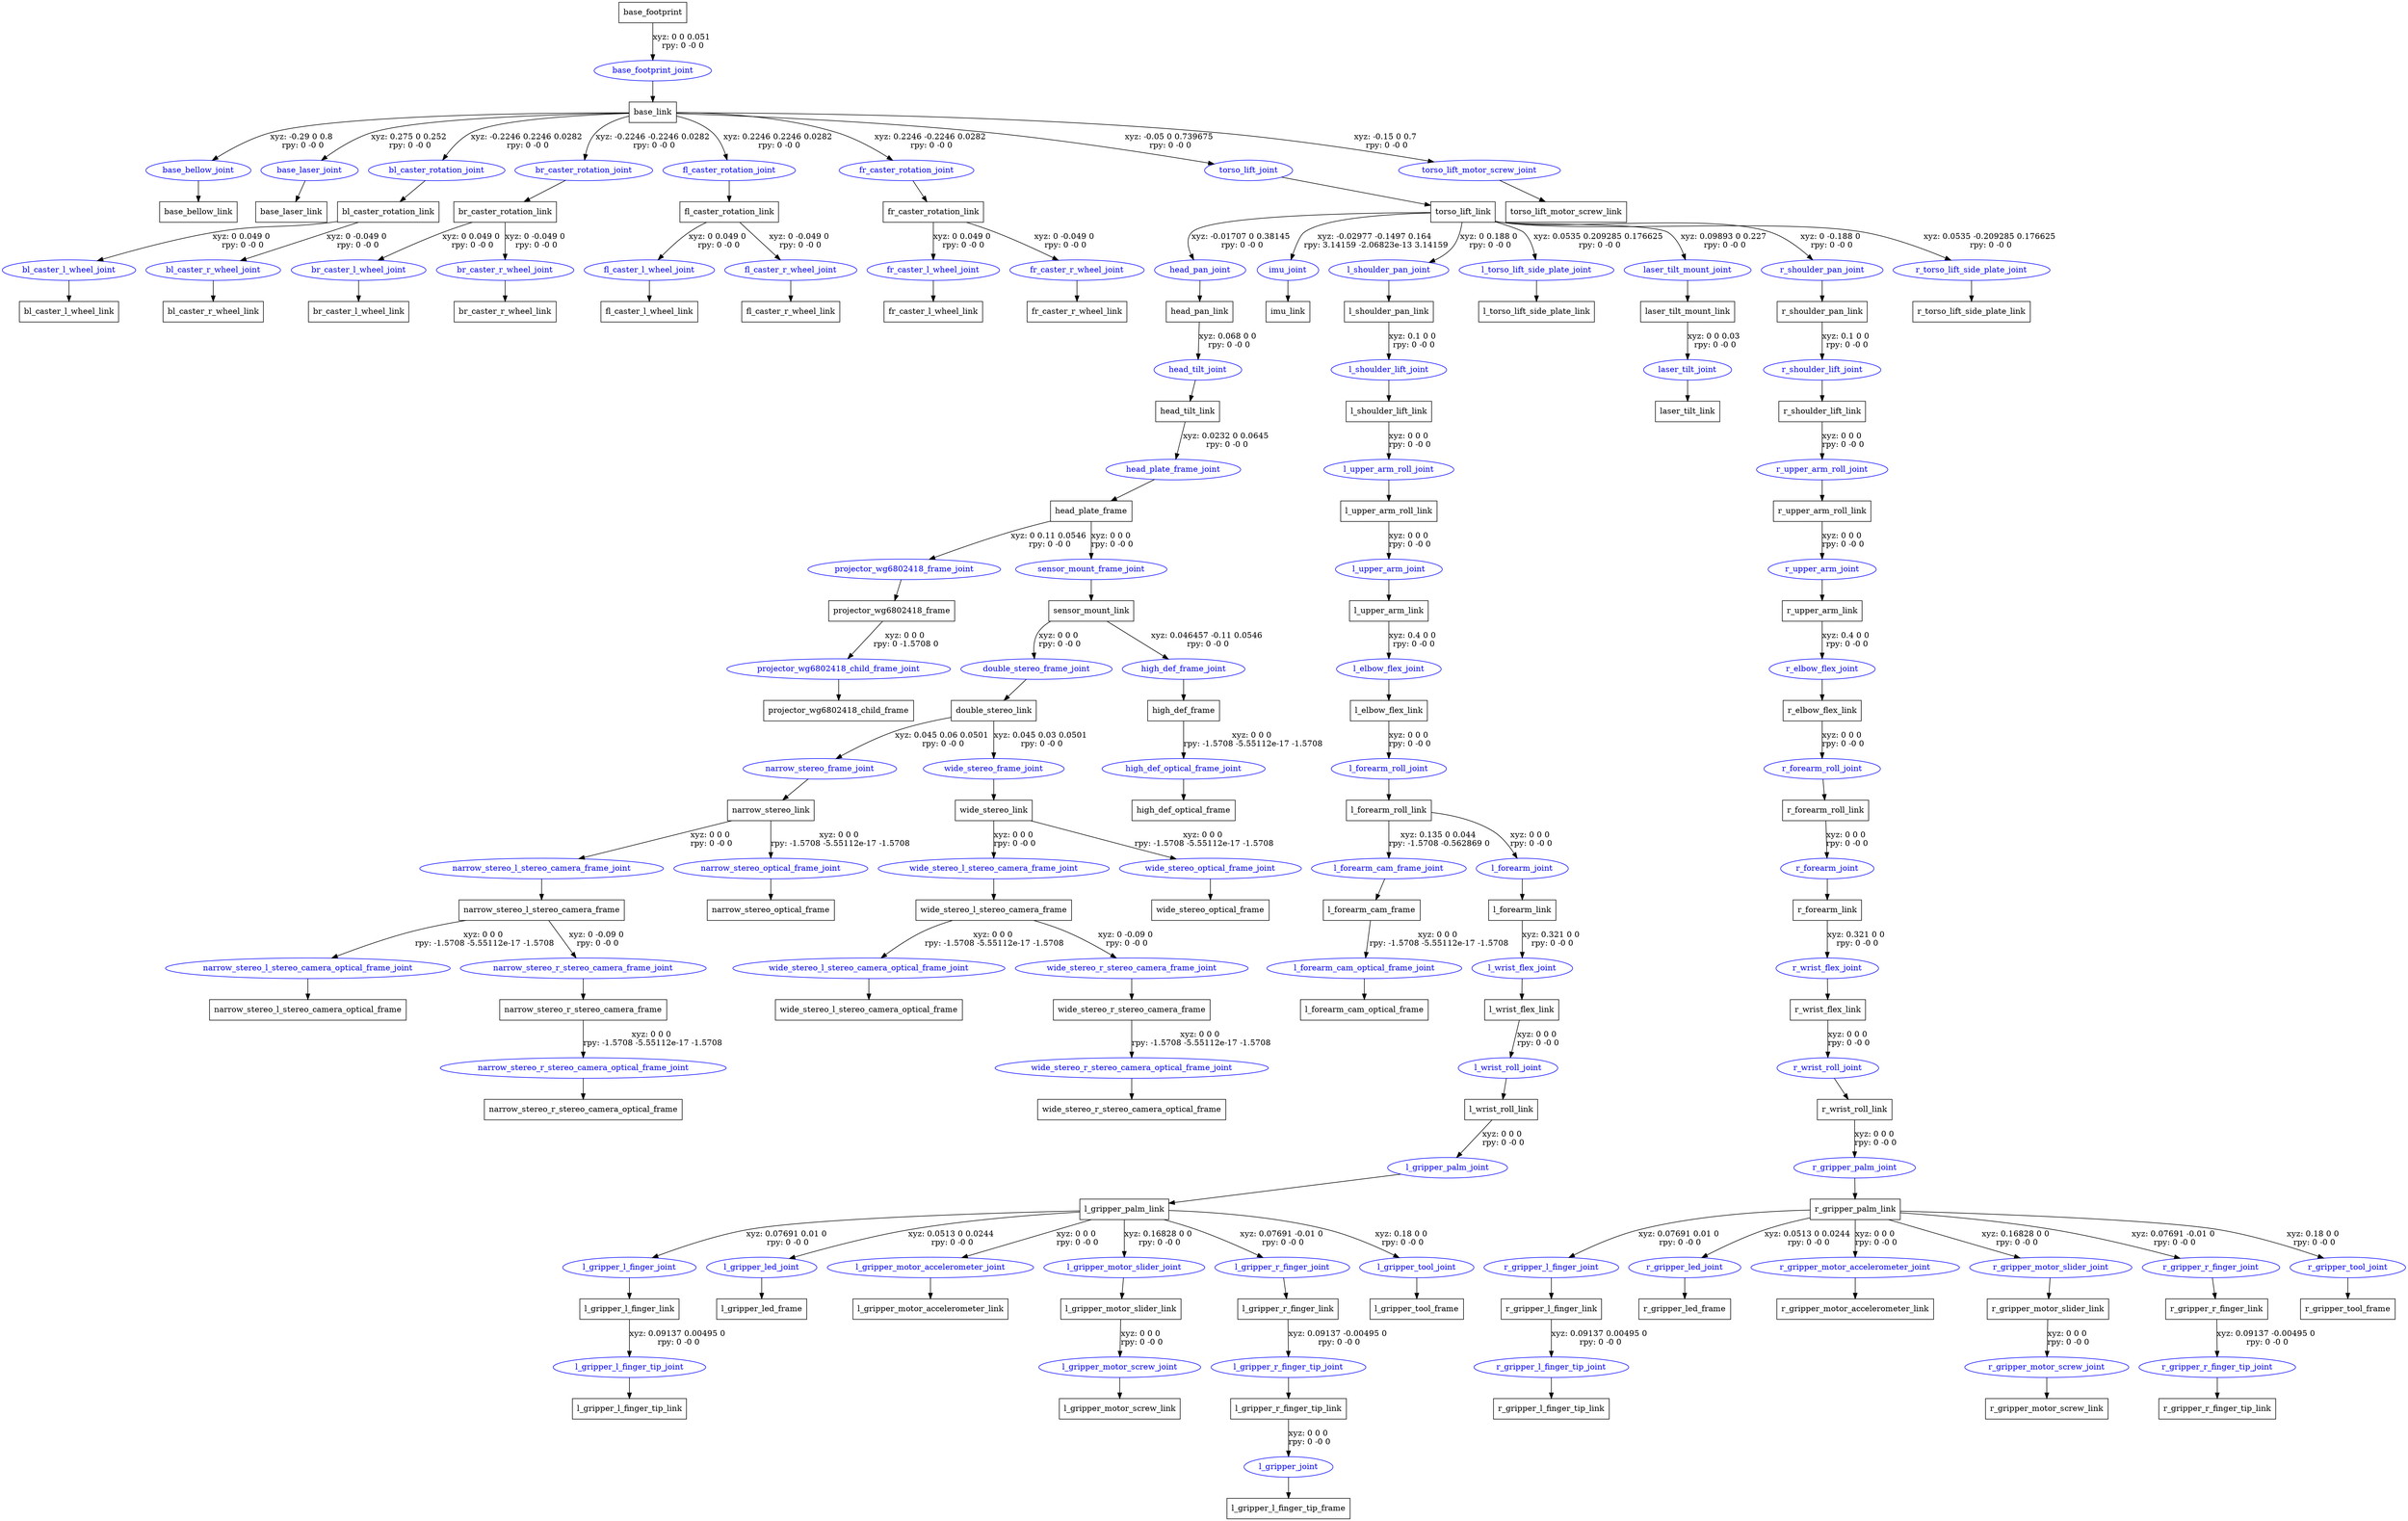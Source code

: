digraph G {
node [shape=box];
"base_footprint" [label="base_footprint"];
"base_link" [label="base_link"];
"base_bellow_link" [label="base_bellow_link"];
"base_laser_link" [label="base_laser_link"];
"bl_caster_rotation_link" [label="bl_caster_rotation_link"];
"bl_caster_l_wheel_link" [label="bl_caster_l_wheel_link"];
"bl_caster_r_wheel_link" [label="bl_caster_r_wheel_link"];
"br_caster_rotation_link" [label="br_caster_rotation_link"];
"br_caster_l_wheel_link" [label="br_caster_l_wheel_link"];
"br_caster_r_wheel_link" [label="br_caster_r_wheel_link"];
"fl_caster_rotation_link" [label="fl_caster_rotation_link"];
"fl_caster_l_wheel_link" [label="fl_caster_l_wheel_link"];
"fl_caster_r_wheel_link" [label="fl_caster_r_wheel_link"];
"fr_caster_rotation_link" [label="fr_caster_rotation_link"];
"fr_caster_l_wheel_link" [label="fr_caster_l_wheel_link"];
"fr_caster_r_wheel_link" [label="fr_caster_r_wheel_link"];
"torso_lift_link" [label="torso_lift_link"];
"head_pan_link" [label="head_pan_link"];
"head_tilt_link" [label="head_tilt_link"];
"head_plate_frame" [label="head_plate_frame"];
"projector_wg6802418_frame" [label="projector_wg6802418_frame"];
"projector_wg6802418_child_frame" [label="projector_wg6802418_child_frame"];
"sensor_mount_link" [label="sensor_mount_link"];
"double_stereo_link" [label="double_stereo_link"];
"narrow_stereo_link" [label="narrow_stereo_link"];
"narrow_stereo_l_stereo_camera_frame" [label="narrow_stereo_l_stereo_camera_frame"];
"narrow_stereo_l_stereo_camera_optical_frame" [label="narrow_stereo_l_stereo_camera_optical_frame"];
"narrow_stereo_r_stereo_camera_frame" [label="narrow_stereo_r_stereo_camera_frame"];
"narrow_stereo_r_stereo_camera_optical_frame" [label="narrow_stereo_r_stereo_camera_optical_frame"];
"narrow_stereo_optical_frame" [label="narrow_stereo_optical_frame"];
"wide_stereo_link" [label="wide_stereo_link"];
"wide_stereo_l_stereo_camera_frame" [label="wide_stereo_l_stereo_camera_frame"];
"wide_stereo_l_stereo_camera_optical_frame" [label="wide_stereo_l_stereo_camera_optical_frame"];
"wide_stereo_r_stereo_camera_frame" [label="wide_stereo_r_stereo_camera_frame"];
"wide_stereo_r_stereo_camera_optical_frame" [label="wide_stereo_r_stereo_camera_optical_frame"];
"wide_stereo_optical_frame" [label="wide_stereo_optical_frame"];
"high_def_frame" [label="high_def_frame"];
"high_def_optical_frame" [label="high_def_optical_frame"];
"imu_link" [label="imu_link"];
"l_shoulder_pan_link" [label="l_shoulder_pan_link"];
"l_shoulder_lift_link" [label="l_shoulder_lift_link"];
"l_upper_arm_roll_link" [label="l_upper_arm_roll_link"];
"l_upper_arm_link" [label="l_upper_arm_link"];
"l_elbow_flex_link" [label="l_elbow_flex_link"];
"l_forearm_roll_link" [label="l_forearm_roll_link"];
"l_forearm_cam_frame" [label="l_forearm_cam_frame"];
"l_forearm_cam_optical_frame" [label="l_forearm_cam_optical_frame"];
"l_forearm_link" [label="l_forearm_link"];
"l_wrist_flex_link" [label="l_wrist_flex_link"];
"l_wrist_roll_link" [label="l_wrist_roll_link"];
"l_gripper_palm_link" [label="l_gripper_palm_link"];
"l_gripper_l_finger_link" [label="l_gripper_l_finger_link"];
"l_gripper_l_finger_tip_link" [label="l_gripper_l_finger_tip_link"];
"l_gripper_led_frame" [label="l_gripper_led_frame"];
"l_gripper_motor_accelerometer_link" [label="l_gripper_motor_accelerometer_link"];
"l_gripper_motor_slider_link" [label="l_gripper_motor_slider_link"];
"l_gripper_motor_screw_link" [label="l_gripper_motor_screw_link"];
"l_gripper_r_finger_link" [label="l_gripper_r_finger_link"];
"l_gripper_r_finger_tip_link" [label="l_gripper_r_finger_tip_link"];
"l_gripper_l_finger_tip_frame" [label="l_gripper_l_finger_tip_frame"];
"l_gripper_tool_frame" [label="l_gripper_tool_frame"];
"l_torso_lift_side_plate_link" [label="l_torso_lift_side_plate_link"];
"laser_tilt_mount_link" [label="laser_tilt_mount_link"];
"laser_tilt_link" [label="laser_tilt_link"];
"r_shoulder_pan_link" [label="r_shoulder_pan_link"];
"r_shoulder_lift_link" [label="r_shoulder_lift_link"];
"r_upper_arm_roll_link" [label="r_upper_arm_roll_link"];
"r_upper_arm_link" [label="r_upper_arm_link"];
"r_elbow_flex_link" [label="r_elbow_flex_link"];
"r_forearm_roll_link" [label="r_forearm_roll_link"];
"r_forearm_link" [label="r_forearm_link"];
"r_wrist_flex_link" [label="r_wrist_flex_link"];
"r_wrist_roll_link" [label="r_wrist_roll_link"];
"r_gripper_palm_link" [label="r_gripper_palm_link"];
"r_gripper_l_finger_link" [label="r_gripper_l_finger_link"];
"r_gripper_l_finger_tip_link" [label="r_gripper_l_finger_tip_link"];
"r_gripper_led_frame" [label="r_gripper_led_frame"];
"r_gripper_motor_accelerometer_link" [label="r_gripper_motor_accelerometer_link"];
"r_gripper_motor_slider_link" [label="r_gripper_motor_slider_link"];
"r_gripper_motor_screw_link" [label="r_gripper_motor_screw_link"];
"r_gripper_r_finger_link" [label="r_gripper_r_finger_link"];
"r_gripper_r_finger_tip_link" [label="r_gripper_r_finger_tip_link"];
"r_gripper_tool_frame" [label="r_gripper_tool_frame"];
"r_torso_lift_side_plate_link" [label="r_torso_lift_side_plate_link"];
"torso_lift_motor_screw_link" [label="torso_lift_motor_screw_link"];
node [shape=ellipse, color=blue, fontcolor=blue];
"base_footprint" -> "base_footprint_joint" [label="xyz: 0 0 0.051 \nrpy: 0 -0 0"]
"base_footprint_joint" -> "base_link"
"base_link" -> "base_bellow_joint" [label="xyz: -0.29 0 0.8 \nrpy: 0 -0 0"]
"base_bellow_joint" -> "base_bellow_link"
"base_link" -> "base_laser_joint" [label="xyz: 0.275 0 0.252 \nrpy: 0 -0 0"]
"base_laser_joint" -> "base_laser_link"
"base_link" -> "bl_caster_rotation_joint" [label="xyz: -0.2246 0.2246 0.0282 \nrpy: 0 -0 0"]
"bl_caster_rotation_joint" -> "bl_caster_rotation_link"
"bl_caster_rotation_link" -> "bl_caster_l_wheel_joint" [label="xyz: 0 0.049 0 \nrpy: 0 -0 0"]
"bl_caster_l_wheel_joint" -> "bl_caster_l_wheel_link"
"bl_caster_rotation_link" -> "bl_caster_r_wheel_joint" [label="xyz: 0 -0.049 0 \nrpy: 0 -0 0"]
"bl_caster_r_wheel_joint" -> "bl_caster_r_wheel_link"
"base_link" -> "br_caster_rotation_joint" [label="xyz: -0.2246 -0.2246 0.0282 \nrpy: 0 -0 0"]
"br_caster_rotation_joint" -> "br_caster_rotation_link"
"br_caster_rotation_link" -> "br_caster_l_wheel_joint" [label="xyz: 0 0.049 0 \nrpy: 0 -0 0"]
"br_caster_l_wheel_joint" -> "br_caster_l_wheel_link"
"br_caster_rotation_link" -> "br_caster_r_wheel_joint" [label="xyz: 0 -0.049 0 \nrpy: 0 -0 0"]
"br_caster_r_wheel_joint" -> "br_caster_r_wheel_link"
"base_link" -> "fl_caster_rotation_joint" [label="xyz: 0.2246 0.2246 0.0282 \nrpy: 0 -0 0"]
"fl_caster_rotation_joint" -> "fl_caster_rotation_link"
"fl_caster_rotation_link" -> "fl_caster_l_wheel_joint" [label="xyz: 0 0.049 0 \nrpy: 0 -0 0"]
"fl_caster_l_wheel_joint" -> "fl_caster_l_wheel_link"
"fl_caster_rotation_link" -> "fl_caster_r_wheel_joint" [label="xyz: 0 -0.049 0 \nrpy: 0 -0 0"]
"fl_caster_r_wheel_joint" -> "fl_caster_r_wheel_link"
"base_link" -> "fr_caster_rotation_joint" [label="xyz: 0.2246 -0.2246 0.0282 \nrpy: 0 -0 0"]
"fr_caster_rotation_joint" -> "fr_caster_rotation_link"
"fr_caster_rotation_link" -> "fr_caster_l_wheel_joint" [label="xyz: 0 0.049 0 \nrpy: 0 -0 0"]
"fr_caster_l_wheel_joint" -> "fr_caster_l_wheel_link"
"fr_caster_rotation_link" -> "fr_caster_r_wheel_joint" [label="xyz: 0 -0.049 0 \nrpy: 0 -0 0"]
"fr_caster_r_wheel_joint" -> "fr_caster_r_wheel_link"
"base_link" -> "torso_lift_joint" [label="xyz: -0.05 0 0.739675 \nrpy: 0 -0 0"]
"torso_lift_joint" -> "torso_lift_link"
"torso_lift_link" -> "head_pan_joint" [label="xyz: -0.01707 0 0.38145 \nrpy: 0 -0 0"]
"head_pan_joint" -> "head_pan_link"
"head_pan_link" -> "head_tilt_joint" [label="xyz: 0.068 0 0 \nrpy: 0 -0 0"]
"head_tilt_joint" -> "head_tilt_link"
"head_tilt_link" -> "head_plate_frame_joint" [label="xyz: 0.0232 0 0.0645 \nrpy: 0 -0 0"]
"head_plate_frame_joint" -> "head_plate_frame"
"head_plate_frame" -> "projector_wg6802418_frame_joint" [label="xyz: 0 0.11 0.0546 \nrpy: 0 -0 0"]
"projector_wg6802418_frame_joint" -> "projector_wg6802418_frame"
"projector_wg6802418_frame" -> "projector_wg6802418_child_frame_joint" [label="xyz: 0 0 0 \nrpy: 0 -1.5708 0"]
"projector_wg6802418_child_frame_joint" -> "projector_wg6802418_child_frame"
"head_plate_frame" -> "sensor_mount_frame_joint" [label="xyz: 0 0 0 \nrpy: 0 -0 0"]
"sensor_mount_frame_joint" -> "sensor_mount_link"
"sensor_mount_link" -> "double_stereo_frame_joint" [label="xyz: 0 0 0 \nrpy: 0 -0 0"]
"double_stereo_frame_joint" -> "double_stereo_link"
"double_stereo_link" -> "narrow_stereo_frame_joint" [label="xyz: 0.045 0.06 0.0501 \nrpy: 0 -0 0"]
"narrow_stereo_frame_joint" -> "narrow_stereo_link"
"narrow_stereo_link" -> "narrow_stereo_l_stereo_camera_frame_joint" [label="xyz: 0 0 0 \nrpy: 0 -0 0"]
"narrow_stereo_l_stereo_camera_frame_joint" -> "narrow_stereo_l_stereo_camera_frame"
"narrow_stereo_l_stereo_camera_frame" -> "narrow_stereo_l_stereo_camera_optical_frame_joint" [label="xyz: 0 0 0 \nrpy: -1.5708 -5.55112e-17 -1.5708"]
"narrow_stereo_l_stereo_camera_optical_frame_joint" -> "narrow_stereo_l_stereo_camera_optical_frame"
"narrow_stereo_l_stereo_camera_frame" -> "narrow_stereo_r_stereo_camera_frame_joint" [label="xyz: 0 -0.09 0 \nrpy: 0 -0 0"]
"narrow_stereo_r_stereo_camera_frame_joint" -> "narrow_stereo_r_stereo_camera_frame"
"narrow_stereo_r_stereo_camera_frame" -> "narrow_stereo_r_stereo_camera_optical_frame_joint" [label="xyz: 0 0 0 \nrpy: -1.5708 -5.55112e-17 -1.5708"]
"narrow_stereo_r_stereo_camera_optical_frame_joint" -> "narrow_stereo_r_stereo_camera_optical_frame"
"narrow_stereo_link" -> "narrow_stereo_optical_frame_joint" [label="xyz: 0 0 0 \nrpy: -1.5708 -5.55112e-17 -1.5708"]
"narrow_stereo_optical_frame_joint" -> "narrow_stereo_optical_frame"
"double_stereo_link" -> "wide_stereo_frame_joint" [label="xyz: 0.045 0.03 0.0501 \nrpy: 0 -0 0"]
"wide_stereo_frame_joint" -> "wide_stereo_link"
"wide_stereo_link" -> "wide_stereo_l_stereo_camera_frame_joint" [label="xyz: 0 0 0 \nrpy: 0 -0 0"]
"wide_stereo_l_stereo_camera_frame_joint" -> "wide_stereo_l_stereo_camera_frame"
"wide_stereo_l_stereo_camera_frame" -> "wide_stereo_l_stereo_camera_optical_frame_joint" [label="xyz: 0 0 0 \nrpy: -1.5708 -5.55112e-17 -1.5708"]
"wide_stereo_l_stereo_camera_optical_frame_joint" -> "wide_stereo_l_stereo_camera_optical_frame"
"wide_stereo_l_stereo_camera_frame" -> "wide_stereo_r_stereo_camera_frame_joint" [label="xyz: 0 -0.09 0 \nrpy: 0 -0 0"]
"wide_stereo_r_stereo_camera_frame_joint" -> "wide_stereo_r_stereo_camera_frame"
"wide_stereo_r_stereo_camera_frame" -> "wide_stereo_r_stereo_camera_optical_frame_joint" [label="xyz: 0 0 0 \nrpy: -1.5708 -5.55112e-17 -1.5708"]
"wide_stereo_r_stereo_camera_optical_frame_joint" -> "wide_stereo_r_stereo_camera_optical_frame"
"wide_stereo_link" -> "wide_stereo_optical_frame_joint" [label="xyz: 0 0 0 \nrpy: -1.5708 -5.55112e-17 -1.5708"]
"wide_stereo_optical_frame_joint" -> "wide_stereo_optical_frame"
"sensor_mount_link" -> "high_def_frame_joint" [label="xyz: 0.046457 -0.11 0.0546 \nrpy: 0 -0 0"]
"high_def_frame_joint" -> "high_def_frame"
"high_def_frame" -> "high_def_optical_frame_joint" [label="xyz: 0 0 0 \nrpy: -1.5708 -5.55112e-17 -1.5708"]
"high_def_optical_frame_joint" -> "high_def_optical_frame"
"torso_lift_link" -> "imu_joint" [label="xyz: -0.02977 -0.1497 0.164 \nrpy: 3.14159 -2.06823e-13 3.14159"]
"imu_joint" -> "imu_link"
"torso_lift_link" -> "l_shoulder_pan_joint" [label="xyz: 0 0.188 0 \nrpy: 0 -0 0"]
"l_shoulder_pan_joint" -> "l_shoulder_pan_link"
"l_shoulder_pan_link" -> "l_shoulder_lift_joint" [label="xyz: 0.1 0 0 \nrpy: 0 -0 0"]
"l_shoulder_lift_joint" -> "l_shoulder_lift_link"
"l_shoulder_lift_link" -> "l_upper_arm_roll_joint" [label="xyz: 0 0 0 \nrpy: 0 -0 0"]
"l_upper_arm_roll_joint" -> "l_upper_arm_roll_link"
"l_upper_arm_roll_link" -> "l_upper_arm_joint" [label="xyz: 0 0 0 \nrpy: 0 -0 0"]
"l_upper_arm_joint" -> "l_upper_arm_link"
"l_upper_arm_link" -> "l_elbow_flex_joint" [label="xyz: 0.4 0 0 \nrpy: 0 -0 0"]
"l_elbow_flex_joint" -> "l_elbow_flex_link"
"l_elbow_flex_link" -> "l_forearm_roll_joint" [label="xyz: 0 0 0 \nrpy: 0 -0 0"]
"l_forearm_roll_joint" -> "l_forearm_roll_link"
"l_forearm_roll_link" -> "l_forearm_cam_frame_joint" [label="xyz: 0.135 0 0.044 \nrpy: -1.5708 -0.562869 0"]
"l_forearm_cam_frame_joint" -> "l_forearm_cam_frame"
"l_forearm_cam_frame" -> "l_forearm_cam_optical_frame_joint" [label="xyz: 0 0 0 \nrpy: -1.5708 -5.55112e-17 -1.5708"]
"l_forearm_cam_optical_frame_joint" -> "l_forearm_cam_optical_frame"
"l_forearm_roll_link" -> "l_forearm_joint" [label="xyz: 0 0 0 \nrpy: 0 -0 0"]
"l_forearm_joint" -> "l_forearm_link"
"l_forearm_link" -> "l_wrist_flex_joint" [label="xyz: 0.321 0 0 \nrpy: 0 -0 0"]
"l_wrist_flex_joint" -> "l_wrist_flex_link"
"l_wrist_flex_link" -> "l_wrist_roll_joint" [label="xyz: 0 0 0 \nrpy: 0 -0 0"]
"l_wrist_roll_joint" -> "l_wrist_roll_link"
"l_wrist_roll_link" -> "l_gripper_palm_joint" [label="xyz: 0 0 0 \nrpy: 0 -0 0"]
"l_gripper_palm_joint" -> "l_gripper_palm_link"
"l_gripper_palm_link" -> "l_gripper_l_finger_joint" [label="xyz: 0.07691 0.01 0 \nrpy: 0 -0 0"]
"l_gripper_l_finger_joint" -> "l_gripper_l_finger_link"
"l_gripper_l_finger_link" -> "l_gripper_l_finger_tip_joint" [label="xyz: 0.09137 0.00495 0 \nrpy: 0 -0 0"]
"l_gripper_l_finger_tip_joint" -> "l_gripper_l_finger_tip_link"
"l_gripper_palm_link" -> "l_gripper_led_joint" [label="xyz: 0.0513 0 0.0244 \nrpy: 0 -0 0"]
"l_gripper_led_joint" -> "l_gripper_led_frame"
"l_gripper_palm_link" -> "l_gripper_motor_accelerometer_joint" [label="xyz: 0 0 0 \nrpy: 0 -0 0"]
"l_gripper_motor_accelerometer_joint" -> "l_gripper_motor_accelerometer_link"
"l_gripper_palm_link" -> "l_gripper_motor_slider_joint" [label="xyz: 0.16828 0 0 \nrpy: 0 -0 0"]
"l_gripper_motor_slider_joint" -> "l_gripper_motor_slider_link"
"l_gripper_motor_slider_link" -> "l_gripper_motor_screw_joint" [label="xyz: 0 0 0 \nrpy: 0 -0 0"]
"l_gripper_motor_screw_joint" -> "l_gripper_motor_screw_link"
"l_gripper_palm_link" -> "l_gripper_r_finger_joint" [label="xyz: 0.07691 -0.01 0 \nrpy: 0 -0 0"]
"l_gripper_r_finger_joint" -> "l_gripper_r_finger_link"
"l_gripper_r_finger_link" -> "l_gripper_r_finger_tip_joint" [label="xyz: 0.09137 -0.00495 0 \nrpy: 0 -0 0"]
"l_gripper_r_finger_tip_joint" -> "l_gripper_r_finger_tip_link"
"l_gripper_r_finger_tip_link" -> "l_gripper_joint" [label="xyz: 0 0 0 \nrpy: 0 -0 0"]
"l_gripper_joint" -> "l_gripper_l_finger_tip_frame"
"l_gripper_palm_link" -> "l_gripper_tool_joint" [label="xyz: 0.18 0 0 \nrpy: 0 -0 0"]
"l_gripper_tool_joint" -> "l_gripper_tool_frame"
"torso_lift_link" -> "l_torso_lift_side_plate_joint" [label="xyz: 0.0535 0.209285 0.176625 \nrpy: 0 -0 0"]
"l_torso_lift_side_plate_joint" -> "l_torso_lift_side_plate_link"
"torso_lift_link" -> "laser_tilt_mount_joint" [label="xyz: 0.09893 0 0.227 \nrpy: 0 -0 0"]
"laser_tilt_mount_joint" -> "laser_tilt_mount_link"
"laser_tilt_mount_link" -> "laser_tilt_joint" [label="xyz: 0 0 0.03 \nrpy: 0 -0 0"]
"laser_tilt_joint" -> "laser_tilt_link"
"torso_lift_link" -> "r_shoulder_pan_joint" [label="xyz: 0 -0.188 0 \nrpy: 0 -0 0"]
"r_shoulder_pan_joint" -> "r_shoulder_pan_link"
"r_shoulder_pan_link" -> "r_shoulder_lift_joint" [label="xyz: 0.1 0 0 \nrpy: 0 -0 0"]
"r_shoulder_lift_joint" -> "r_shoulder_lift_link"
"r_shoulder_lift_link" -> "r_upper_arm_roll_joint" [label="xyz: 0 0 0 \nrpy: 0 -0 0"]
"r_upper_arm_roll_joint" -> "r_upper_arm_roll_link"
"r_upper_arm_roll_link" -> "r_upper_arm_joint" [label="xyz: 0 0 0 \nrpy: 0 -0 0"]
"r_upper_arm_joint" -> "r_upper_arm_link"
"r_upper_arm_link" -> "r_elbow_flex_joint" [label="xyz: 0.4 0 0 \nrpy: 0 -0 0"]
"r_elbow_flex_joint" -> "r_elbow_flex_link"
"r_elbow_flex_link" -> "r_forearm_roll_joint" [label="xyz: 0 0 0 \nrpy: 0 -0 0"]
"r_forearm_roll_joint" -> "r_forearm_roll_link"
"r_forearm_roll_link" -> "r_forearm_joint" [label="xyz: 0 0 0 \nrpy: 0 -0 0"]
"r_forearm_joint" -> "r_forearm_link"
"r_forearm_link" -> "r_wrist_flex_joint" [label="xyz: 0.321 0 0 \nrpy: 0 -0 0"]
"r_wrist_flex_joint" -> "r_wrist_flex_link"
"r_wrist_flex_link" -> "r_wrist_roll_joint" [label="xyz: 0 0 0 \nrpy: 0 -0 0"]
"r_wrist_roll_joint" -> "r_wrist_roll_link"
"r_wrist_roll_link" -> "r_gripper_palm_joint" [label="xyz: 0 0 0 \nrpy: 0 -0 0"]
"r_gripper_palm_joint" -> "r_gripper_palm_link"
"r_gripper_palm_link" -> "r_gripper_l_finger_joint" [label="xyz: 0.07691 0.01 0 \nrpy: 0 -0 0"]
"r_gripper_l_finger_joint" -> "r_gripper_l_finger_link"
"r_gripper_l_finger_link" -> "r_gripper_l_finger_tip_joint" [label="xyz: 0.09137 0.00495 0 \nrpy: 0 -0 0"]
"r_gripper_l_finger_tip_joint" -> "r_gripper_l_finger_tip_link"
"r_gripper_palm_link" -> "r_gripper_led_joint" [label="xyz: 0.0513 0 0.0244 \nrpy: 0 -0 0"]
"r_gripper_led_joint" -> "r_gripper_led_frame"
"r_gripper_palm_link" -> "r_gripper_motor_accelerometer_joint" [label="xyz: 0 0 0 \nrpy: 0 -0 0"]
"r_gripper_motor_accelerometer_joint" -> "r_gripper_motor_accelerometer_link"
"r_gripper_palm_link" -> "r_gripper_motor_slider_joint" [label="xyz: 0.16828 0 0 \nrpy: 0 -0 0"]
"r_gripper_motor_slider_joint" -> "r_gripper_motor_slider_link"
"r_gripper_motor_slider_link" -> "r_gripper_motor_screw_joint" [label="xyz: 0 0 0 \nrpy: 0 -0 0"]
"r_gripper_motor_screw_joint" -> "r_gripper_motor_screw_link"
"r_gripper_palm_link" -> "r_gripper_r_finger_joint" [label="xyz: 0.07691 -0.01 0 \nrpy: 0 -0 0"]
"r_gripper_r_finger_joint" -> "r_gripper_r_finger_link"
"r_gripper_r_finger_link" -> "r_gripper_r_finger_tip_joint" [label="xyz: 0.09137 -0.00495 0 \nrpy: 0 -0 0"]
"r_gripper_r_finger_tip_joint" -> "r_gripper_r_finger_tip_link"
"r_gripper_palm_link" -> "r_gripper_tool_joint" [label="xyz: 0.18 0 0 \nrpy: 0 -0 0"]
"r_gripper_tool_joint" -> "r_gripper_tool_frame"
"torso_lift_link" -> "r_torso_lift_side_plate_joint" [label="xyz: 0.0535 -0.209285 0.176625 \nrpy: 0 -0 0"]
"r_torso_lift_side_plate_joint" -> "r_torso_lift_side_plate_link"
"base_link" -> "torso_lift_motor_screw_joint" [label="xyz: -0.15 0 0.7 \nrpy: 0 -0 0"]
"torso_lift_motor_screw_joint" -> "torso_lift_motor_screw_link"
}
